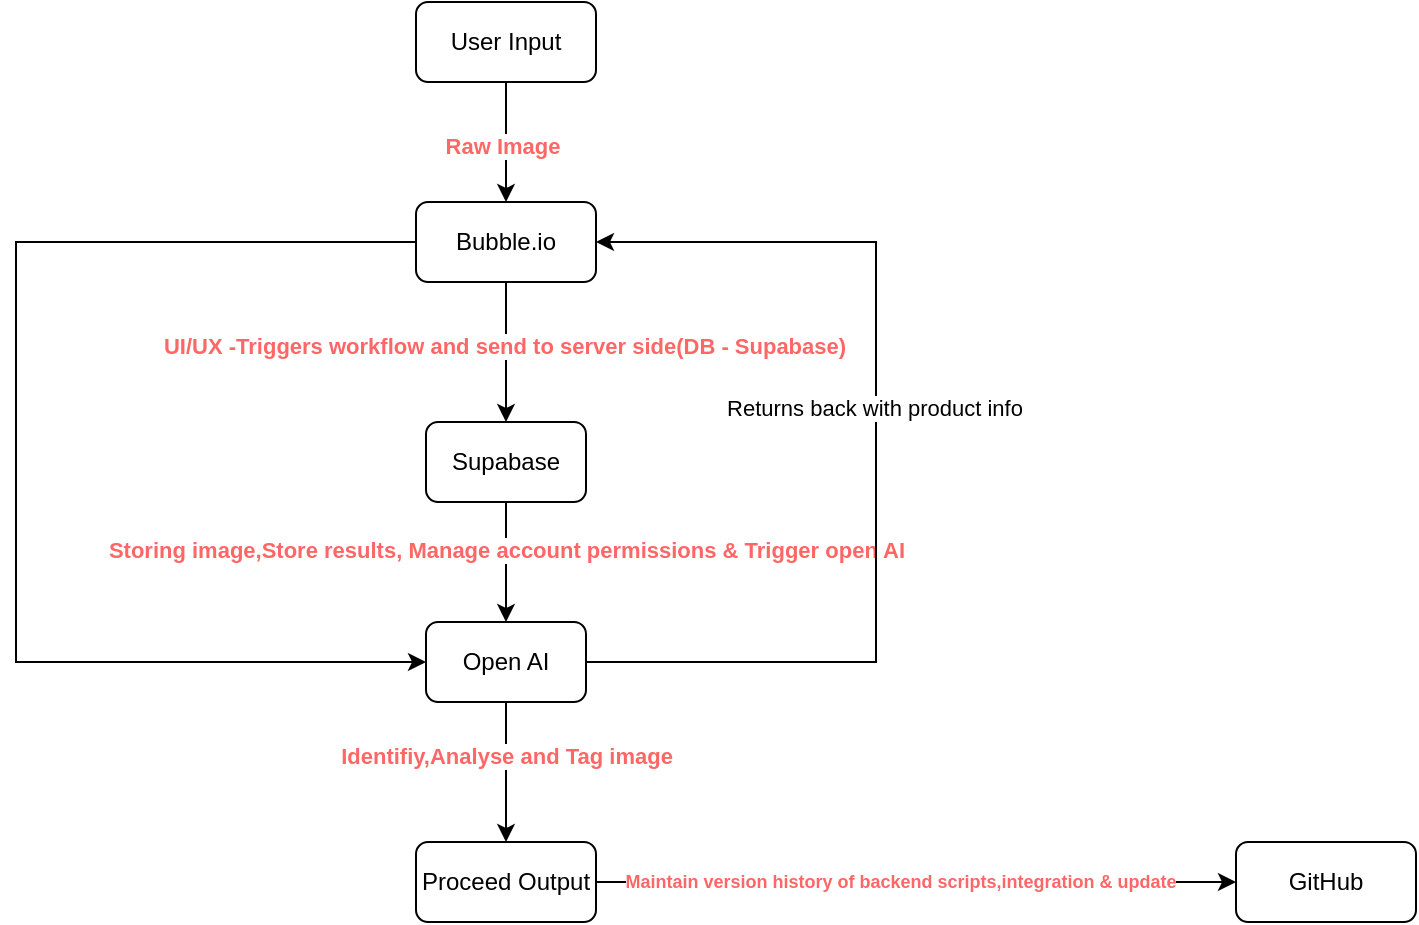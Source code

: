 <mxfile version="26.0.15" pages="2">
  <diagram id="C5RBs43oDa-KdzZeNtuy" name="Architecture">
    <mxGraphModel dx="1134" dy="637" grid="1" gridSize="10" guides="1" tooltips="1" connect="1" arrows="1" fold="1" page="1" pageScale="1" pageWidth="827" pageHeight="1169" math="0" shadow="0">
      <root>
        <mxCell id="WIyWlLk6GJQsqaUBKTNV-0" />
        <mxCell id="WIyWlLk6GJQsqaUBKTNV-1" parent="WIyWlLk6GJQsqaUBKTNV-0" />
        <mxCell id="NEDVoSVQhKtcuy1m-H4u-9" style="edgeStyle=orthogonalEdgeStyle;rounded=0;orthogonalLoop=1;jettySize=auto;html=1;" edge="1" parent="WIyWlLk6GJQsqaUBKTNV-1" source="NEDVoSVQhKtcuy1m-H4u-0" target="NEDVoSVQhKtcuy1m-H4u-3">
          <mxGeometry relative="1" as="geometry" />
        </mxCell>
        <mxCell id="NEDVoSVQhKtcuy1m-H4u-19" value="Storing image,Store results, Manage account permissions &amp;amp; Trigger open AI" style="edgeLabel;html=1;align=center;verticalAlign=middle;resizable=0;points=[];fontStyle=1;fontColor=#FF6666;" vertex="1" connectable="0" parent="NEDVoSVQhKtcuy1m-H4u-9">
          <mxGeometry x="-0.2" relative="1" as="geometry">
            <mxPoint as="offset" />
          </mxGeometry>
        </mxCell>
        <mxCell id="NEDVoSVQhKtcuy1m-H4u-0" value="Supabase" style="rounded=1;whiteSpace=wrap;html=1;" vertex="1" parent="WIyWlLk6GJQsqaUBKTNV-1">
          <mxGeometry x="345" y="260" width="80" height="40" as="geometry" />
        </mxCell>
        <mxCell id="NEDVoSVQhKtcuy1m-H4u-5" style="edgeStyle=orthogonalEdgeStyle;rounded=0;orthogonalLoop=1;jettySize=auto;html=1;" edge="1" parent="WIyWlLk6GJQsqaUBKTNV-1" source="NEDVoSVQhKtcuy1m-H4u-1" target="NEDVoSVQhKtcuy1m-H4u-0">
          <mxGeometry relative="1" as="geometry" />
        </mxCell>
        <mxCell id="NEDVoSVQhKtcuy1m-H4u-17" value="&lt;font color=&quot;#ff6666&quot;&gt;&lt;b&gt;UI/UX -Triggers workflow and send to server side(DB - Supabase)&lt;/b&gt;&lt;/font&gt;" style="edgeLabel;html=1;align=center;verticalAlign=middle;resizable=0;points=[];" vertex="1" connectable="0" parent="NEDVoSVQhKtcuy1m-H4u-5">
          <mxGeometry x="-0.086" y="-1" relative="1" as="geometry">
            <mxPoint as="offset" />
          </mxGeometry>
        </mxCell>
        <mxCell id="QL6etCz1HkS1SuqrumSL-0" style="edgeStyle=orthogonalEdgeStyle;rounded=0;orthogonalLoop=1;jettySize=auto;html=1;entryX=0;entryY=0.5;entryDx=0;entryDy=0;" edge="1" parent="WIyWlLk6GJQsqaUBKTNV-1" source="NEDVoSVQhKtcuy1m-H4u-1" target="NEDVoSVQhKtcuy1m-H4u-3">
          <mxGeometry relative="1" as="geometry">
            <Array as="points">
              <mxPoint x="140" y="170" />
              <mxPoint x="140" y="380" />
            </Array>
          </mxGeometry>
        </mxCell>
        <mxCell id="NEDVoSVQhKtcuy1m-H4u-1" value="Bubble.io" style="rounded=1;whiteSpace=wrap;html=1;" vertex="1" parent="WIyWlLk6GJQsqaUBKTNV-1">
          <mxGeometry x="340" y="150" width="90" height="40" as="geometry" />
        </mxCell>
        <mxCell id="NEDVoSVQhKtcuy1m-H4u-14" style="edgeStyle=orthogonalEdgeStyle;rounded=0;orthogonalLoop=1;jettySize=auto;html=1;" edge="1" parent="WIyWlLk6GJQsqaUBKTNV-1" source="NEDVoSVQhKtcuy1m-H4u-2" target="NEDVoSVQhKtcuy1m-H4u-12">
          <mxGeometry relative="1" as="geometry" />
        </mxCell>
        <mxCell id="NEDVoSVQhKtcuy1m-H4u-18" value="&lt;font color=&quot;#ff6666&quot;&gt;&lt;b&gt;Maintain version history of backend scripts,integration &amp;amp; update&lt;/b&gt;&lt;/font&gt;" style="edgeLabel;html=1;align=center;verticalAlign=middle;resizable=0;points=[];fontSize=9;" vertex="1" connectable="0" parent="NEDVoSVQhKtcuy1m-H4u-14">
          <mxGeometry x="-0.267" y="-2" relative="1" as="geometry">
            <mxPoint x="34" y="-2" as="offset" />
          </mxGeometry>
        </mxCell>
        <mxCell id="NEDVoSVQhKtcuy1m-H4u-2" value="Proceed Output" style="rounded=1;whiteSpace=wrap;html=1;" vertex="1" parent="WIyWlLk6GJQsqaUBKTNV-1">
          <mxGeometry x="340" y="470" width="90" height="40" as="geometry" />
        </mxCell>
        <mxCell id="NEDVoSVQhKtcuy1m-H4u-10" style="edgeStyle=orthogonalEdgeStyle;rounded=0;orthogonalLoop=1;jettySize=auto;html=1;" edge="1" parent="WIyWlLk6GJQsqaUBKTNV-1" source="NEDVoSVQhKtcuy1m-H4u-3" target="NEDVoSVQhKtcuy1m-H4u-2">
          <mxGeometry relative="1" as="geometry" />
        </mxCell>
        <mxCell id="NEDVoSVQhKtcuy1m-H4u-13" value="Identifiy,Analyse and Tag image" style="edgeLabel;html=1;align=center;verticalAlign=middle;resizable=0;points=[];fontStyle=1;fontColor=#FF6666;" vertex="1" connectable="0" parent="NEDVoSVQhKtcuy1m-H4u-10">
          <mxGeometry x="-0.229" relative="1" as="geometry">
            <mxPoint as="offset" />
          </mxGeometry>
        </mxCell>
        <mxCell id="QL6etCz1HkS1SuqrumSL-1" style="edgeStyle=orthogonalEdgeStyle;rounded=0;orthogonalLoop=1;jettySize=auto;html=1;entryX=1;entryY=0.5;entryDx=0;entryDy=0;" edge="1" parent="WIyWlLk6GJQsqaUBKTNV-1" source="NEDVoSVQhKtcuy1m-H4u-3" target="NEDVoSVQhKtcuy1m-H4u-1">
          <mxGeometry relative="1" as="geometry">
            <Array as="points">
              <mxPoint x="570" y="380" />
              <mxPoint x="570" y="170" />
            </Array>
          </mxGeometry>
        </mxCell>
        <mxCell id="QL6etCz1HkS1SuqrumSL-2" value="Returns back with product info" style="edgeLabel;html=1;align=center;verticalAlign=middle;resizable=0;points=[];" vertex="1" connectable="0" parent="QL6etCz1HkS1SuqrumSL-1">
          <mxGeometry x="0.106" y="1" relative="1" as="geometry">
            <mxPoint y="1" as="offset" />
          </mxGeometry>
        </mxCell>
        <mxCell id="NEDVoSVQhKtcuy1m-H4u-3" value="Open AI" style="rounded=1;whiteSpace=wrap;html=1;" vertex="1" parent="WIyWlLk6GJQsqaUBKTNV-1">
          <mxGeometry x="345" y="360" width="80" height="40" as="geometry" />
        </mxCell>
        <mxCell id="NEDVoSVQhKtcuy1m-H4u-15" style="edgeStyle=orthogonalEdgeStyle;rounded=0;orthogonalLoop=1;jettySize=auto;html=1;" edge="1" parent="WIyWlLk6GJQsqaUBKTNV-1" source="NEDVoSVQhKtcuy1m-H4u-11" target="NEDVoSVQhKtcuy1m-H4u-1">
          <mxGeometry relative="1" as="geometry" />
        </mxCell>
        <mxCell id="NEDVoSVQhKtcuy1m-H4u-16" value="&lt;font color=&quot;#ff6666&quot;&gt;Raw Image&lt;/font&gt;" style="edgeLabel;html=1;align=center;verticalAlign=middle;resizable=0;points=[];fontStyle=1" vertex="1" connectable="0" parent="NEDVoSVQhKtcuy1m-H4u-15">
          <mxGeometry x="0.067" y="-2" relative="1" as="geometry">
            <mxPoint as="offset" />
          </mxGeometry>
        </mxCell>
        <mxCell id="NEDVoSVQhKtcuy1m-H4u-11" value="User Input" style="rounded=1;whiteSpace=wrap;html=1;" vertex="1" parent="WIyWlLk6GJQsqaUBKTNV-1">
          <mxGeometry x="340" y="50" width="90" height="40" as="geometry" />
        </mxCell>
        <mxCell id="NEDVoSVQhKtcuy1m-H4u-12" value="GitHub" style="rounded=1;whiteSpace=wrap;html=1;" vertex="1" parent="WIyWlLk6GJQsqaUBKTNV-1">
          <mxGeometry x="750" y="470" width="90" height="40" as="geometry" />
        </mxCell>
      </root>
    </mxGraphModel>
  </diagram>
  <diagram id="Q3o2NnzkxkieZg4zCf19" name="HighLevelflow">
    <mxGraphModel dx="794" dy="446" grid="1" gridSize="10" guides="1" tooltips="1" connect="1" arrows="1" fold="1" page="1" pageScale="1" pageWidth="850" pageHeight="1100" math="0" shadow="0">
      <root>
        <mxCell id="0" />
        <mxCell id="1" parent="0" />
        <mxCell id="905CJsv8g2yLD0v0TDoV-26" style="edgeStyle=orthogonalEdgeStyle;rounded=0;orthogonalLoop=1;jettySize=auto;html=1;" parent="1" source="VOaNAVWbp-fdxto7Niiu-1" target="905CJsv8g2yLD0v0TDoV-1" edge="1">
          <mxGeometry relative="1" as="geometry" />
        </mxCell>
        <mxCell id="VOaNAVWbp-fdxto7Niiu-1" value="Signin" style="rounded=1;whiteSpace=wrap;html=1;" parent="1" vertex="1">
          <mxGeometry x="430" y="145" width="50" height="40" as="geometry" />
        </mxCell>
        <mxCell id="905CJsv8g2yLD0v0TDoV-5" style="edgeStyle=orthogonalEdgeStyle;rounded=0;orthogonalLoop=1;jettySize=auto;html=1;" parent="1" source="VOaNAVWbp-fdxto7Niiu-2" target="905CJsv8g2yLD0v0TDoV-4" edge="1">
          <mxGeometry relative="1" as="geometry" />
        </mxCell>
        <mxCell id="VOaNAVWbp-fdxto7Niiu-2" value="Process Image" style="rounded=1;whiteSpace=wrap;html=1;" parent="1" vertex="1">
          <mxGeometry x="110" y="205" width="120" height="50" as="geometry" />
        </mxCell>
        <mxCell id="VOaNAVWbp-fdxto7Niiu-16" style="edgeStyle=orthogonalEdgeStyle;rounded=0;orthogonalLoop=1;jettySize=auto;html=1;entryX=0.5;entryY=1;entryDx=0;entryDy=0;" parent="1" source="VOaNAVWbp-fdxto7Niiu-10" target="VOaNAVWbp-fdxto7Niiu-11" edge="1">
          <mxGeometry relative="1" as="geometry">
            <Array as="points">
              <mxPoint x="315" y="160" />
              <mxPoint x="135" y="160" />
            </Array>
          </mxGeometry>
        </mxCell>
        <mxCell id="VOaNAVWbp-fdxto7Niiu-17" value="No" style="edgeLabel;html=1;align=center;verticalAlign=middle;resizable=0;points=[];fontStyle=0" parent="VOaNAVWbp-fdxto7Niiu-16" vertex="1" connectable="0">
          <mxGeometry x="-0.296" y="-1" relative="1" as="geometry">
            <mxPoint x="-23" as="offset" />
          </mxGeometry>
        </mxCell>
        <mxCell id="VOaNAVWbp-fdxto7Niiu-31" value="Retry" style="edgeLabel;html=1;align=center;verticalAlign=middle;resizable=0;points=[];fontStyle=1" parent="VOaNAVWbp-fdxto7Niiu-16" vertex="1" connectable="0">
          <mxGeometry x="0.637" y="-1" relative="1" as="geometry">
            <mxPoint as="offset" />
          </mxGeometry>
        </mxCell>
        <mxCell id="VOaNAVWbp-fdxto7Niiu-19" style="edgeStyle=orthogonalEdgeStyle;rounded=0;orthogonalLoop=1;jettySize=auto;html=1;" parent="1" source="VOaNAVWbp-fdxto7Niiu-10" target="VOaNAVWbp-fdxto7Niiu-18" edge="1">
          <mxGeometry relative="1" as="geometry" />
        </mxCell>
        <mxCell id="VOaNAVWbp-fdxto7Niiu-20" value="Yes" style="edgeLabel;html=1;align=center;verticalAlign=middle;resizable=0;points=[];fontStyle=0" parent="VOaNAVWbp-fdxto7Niiu-19" vertex="1" connectable="0">
          <mxGeometry x="-0.151" y="-1" relative="1" as="geometry">
            <mxPoint as="offset" />
          </mxGeometry>
        </mxCell>
        <mxCell id="VOaNAVWbp-fdxto7Niiu-10" value="Image count =2&amp;nbsp;" style="rhombus;whiteSpace=wrap;html=1;" parent="1" vertex="1">
          <mxGeometry x="260" y="35" width="110" height="110" as="geometry" />
        </mxCell>
        <mxCell id="VOaNAVWbp-fdxto7Niiu-14" style="edgeStyle=orthogonalEdgeStyle;rounded=0;orthogonalLoop=1;jettySize=auto;html=1;" parent="1" source="VOaNAVWbp-fdxto7Niiu-11" target="VOaNAVWbp-fdxto7Niiu-10" edge="1">
          <mxGeometry relative="1" as="geometry" />
        </mxCell>
        <mxCell id="VOaNAVWbp-fdxto7Niiu-11" value="user input(image count =2)" style="rounded=1;whiteSpace=wrap;html=1;" parent="1" vertex="1">
          <mxGeometry x="80" y="70" width="110" height="40" as="geometry" />
        </mxCell>
        <mxCell id="VOaNAVWbp-fdxto7Niiu-24" style="edgeStyle=orthogonalEdgeStyle;rounded=0;orthogonalLoop=1;jettySize=auto;html=1;entryX=0.5;entryY=0;entryDx=0;entryDy=0;" parent="1" source="VOaNAVWbp-fdxto7Niiu-18" target="VOaNAVWbp-fdxto7Niiu-23" edge="1">
          <mxGeometry relative="1" as="geometry" />
        </mxCell>
        <mxCell id="VOaNAVWbp-fdxto7Niiu-25" value="No" style="edgeLabel;html=1;align=center;verticalAlign=middle;resizable=0;points=[];fontStyle=0" parent="VOaNAVWbp-fdxto7Niiu-24" vertex="1" connectable="0">
          <mxGeometry x="-0.263" y="1" relative="1" as="geometry">
            <mxPoint as="offset" />
          </mxGeometry>
        </mxCell>
        <mxCell id="905CJsv8g2yLD0v0TDoV-25" style="edgeStyle=orthogonalEdgeStyle;rounded=0;orthogonalLoop=1;jettySize=auto;html=1;" parent="1" source="VOaNAVWbp-fdxto7Niiu-18" edge="1">
          <mxGeometry relative="1" as="geometry">
            <mxPoint x="480" y="165" as="targetPoint" />
            <Array as="points">
              <mxPoint x="535" y="165" />
              <mxPoint x="480" y="165" />
            </Array>
          </mxGeometry>
        </mxCell>
        <mxCell id="905CJsv8g2yLD0v0TDoV-27" value="Yes" style="edgeLabel;html=1;align=center;verticalAlign=middle;resizable=0;points=[];" parent="905CJsv8g2yLD0v0TDoV-25" vertex="1" connectable="0">
          <mxGeometry x="-0.571" y="-2" relative="1" as="geometry">
            <mxPoint as="offset" />
          </mxGeometry>
        </mxCell>
        <mxCell id="VOaNAVWbp-fdxto7Niiu-18" value="Already customer&amp;nbsp;" style="rhombus;whiteSpace=wrap;html=1;" parent="1" vertex="1">
          <mxGeometry x="480" y="35" width="110" height="110" as="geometry" />
        </mxCell>
        <mxCell id="905CJsv8g2yLD0v0TDoV-2" style="edgeStyle=orthogonalEdgeStyle;rounded=0;orthogonalLoop=1;jettySize=auto;html=1;entryX=1;entryY=0.5;entryDx=0;entryDy=0;" parent="1" source="VOaNAVWbp-fdxto7Niiu-23" target="D17YN2bgwpqN3F09aB3V-1" edge="1">
          <mxGeometry relative="1" as="geometry">
            <Array as="points">
              <mxPoint x="675" y="230" />
              <mxPoint x="660" y="230" />
            </Array>
          </mxGeometry>
        </mxCell>
        <mxCell id="VOaNAVWbp-fdxto7Niiu-23" value="Fill name of product &amp;amp; Upload image" style="rounded=1;whiteSpace=wrap;html=1;" parent="1" vertex="1">
          <mxGeometry x="620" y="120" width="110" height="40" as="geometry" />
        </mxCell>
        <mxCell id="905CJsv8g2yLD0v0TDoV-3" style="edgeStyle=orthogonalEdgeStyle;rounded=0;orthogonalLoop=1;jettySize=auto;html=1;" parent="1" source="905CJsv8g2yLD0v0TDoV-1" target="VOaNAVWbp-fdxto7Niiu-2" edge="1">
          <mxGeometry relative="1" as="geometry" />
        </mxCell>
        <mxCell id="905CJsv8g2yLD0v0TDoV-1" value="Trigger Fast Api(via (Ngork" style="rounded=1;whiteSpace=wrap;html=1;" parent="1" vertex="1">
          <mxGeometry x="305" y="205" width="120" height="50" as="geometry" />
        </mxCell>
        <mxCell id="905CJsv8g2yLD0v0TDoV-12" style="edgeStyle=orthogonalEdgeStyle;rounded=0;orthogonalLoop=1;jettySize=auto;html=1;" parent="1" source="905CJsv8g2yLD0v0TDoV-4" target="905CJsv8g2yLD0v0TDoV-9" edge="1">
          <mxGeometry relative="1" as="geometry" />
        </mxCell>
        <mxCell id="905CJsv8g2yLD0v0TDoV-15" value="No" style="edgeLabel;html=1;align=center;verticalAlign=middle;resizable=0;points=[];" parent="905CJsv8g2yLD0v0TDoV-12" vertex="1" connectable="0">
          <mxGeometry x="-0.08" y="-2" relative="1" as="geometry">
            <mxPoint as="offset" />
          </mxGeometry>
        </mxCell>
        <mxCell id="905CJsv8g2yLD0v0TDoV-4" value="Error&amp;nbsp;&lt;div&gt;404/422&lt;/div&gt;" style="rhombus;whiteSpace=wrap;html=1;" parent="1" vertex="1">
          <mxGeometry x="122.5" y="280" width="95" height="90" as="geometry" />
        </mxCell>
        <mxCell id="905CJsv8g2yLD0v0TDoV-6" style="edgeStyle=orthogonalEdgeStyle;rounded=0;orthogonalLoop=1;jettySize=auto;html=1;exitX=1;exitY=0.5;exitDx=0;exitDy=0;" parent="1" source="905CJsv8g2yLD0v0TDoV-4" edge="1">
          <mxGeometry relative="1" as="geometry">
            <mxPoint x="370" y="254" as="targetPoint" />
            <Array as="points">
              <mxPoint x="218" y="290" />
              <mxPoint x="370" y="290" />
            </Array>
          </mxGeometry>
        </mxCell>
        <mxCell id="905CJsv8g2yLD0v0TDoV-7" value="Retry" style="edgeLabel;html=1;align=center;verticalAlign=middle;resizable=0;points=[];fontStyle=1" parent="905CJsv8g2yLD0v0TDoV-6" vertex="1" connectable="0">
          <mxGeometry x="-0.004" y="-3" relative="1" as="geometry">
            <mxPoint as="offset" />
          </mxGeometry>
        </mxCell>
        <mxCell id="905CJsv8g2yLD0v0TDoV-8" value="Yes" style="edgeLabel;html=1;align=center;verticalAlign=middle;resizable=0;points=[];" parent="905CJsv8g2yLD0v0TDoV-6" vertex="1" connectable="0">
          <mxGeometry x="-0.828" relative="1" as="geometry">
            <mxPoint as="offset" />
          </mxGeometry>
        </mxCell>
        <mxCell id="905CJsv8g2yLD0v0TDoV-14" style="edgeStyle=orthogonalEdgeStyle;rounded=0;orthogonalLoop=1;jettySize=auto;html=1;entryX=0;entryY=0.5;entryDx=0;entryDy=0;" parent="1" source="905CJsv8g2yLD0v0TDoV-9" target="905CJsv8g2yLD0v0TDoV-13" edge="1">
          <mxGeometry relative="1" as="geometry" />
        </mxCell>
        <mxCell id="905CJsv8g2yLD0v0TDoV-9" value="AI Model analyses image" style="rounded=1;whiteSpace=wrap;html=1;" parent="1" vertex="1">
          <mxGeometry x="110" y="440" width="120" height="50" as="geometry" />
        </mxCell>
        <mxCell id="905CJsv8g2yLD0v0TDoV-19" style="edgeStyle=orthogonalEdgeStyle;rounded=0;orthogonalLoop=1;jettySize=auto;html=1;" parent="1" source="905CJsv8g2yLD0v0TDoV-13" target="905CJsv8g2yLD0v0TDoV-18" edge="1">
          <mxGeometry relative="1" as="geometry" />
        </mxCell>
        <mxCell id="905CJsv8g2yLD0v0TDoV-20" value="No" style="edgeLabel;html=1;align=center;verticalAlign=middle;resizable=0;points=[];" parent="905CJsv8g2yLD0v0TDoV-19" vertex="1" connectable="0">
          <mxGeometry x="-0.169" y="-5" relative="1" as="geometry">
            <mxPoint x="-1" as="offset" />
          </mxGeometry>
        </mxCell>
        <mxCell id="905CJsv8g2yLD0v0TDoV-13" value="Success= False" style="rhombus;whiteSpace=wrap;html=1;" parent="1" vertex="1">
          <mxGeometry x="260" y="420" width="95" height="90" as="geometry" />
        </mxCell>
        <mxCell id="905CJsv8g2yLD0v0TDoV-16" style="edgeStyle=orthogonalEdgeStyle;rounded=0;orthogonalLoop=1;jettySize=auto;html=1;entryX=0.893;entryY=0.996;entryDx=0;entryDy=0;entryPerimeter=0;" parent="1" source="905CJsv8g2yLD0v0TDoV-13" target="905CJsv8g2yLD0v0TDoV-1" edge="1">
          <mxGeometry relative="1" as="geometry" />
        </mxCell>
        <mxCell id="905CJsv8g2yLD0v0TDoV-17" value="Yes" style="edgeLabel;html=1;align=center;verticalAlign=middle;resizable=0;points=[];" parent="905CJsv8g2yLD0v0TDoV-16" vertex="1" connectable="0">
          <mxGeometry x="-0.701" y="-1" relative="1" as="geometry">
            <mxPoint as="offset" />
          </mxGeometry>
        </mxCell>
        <mxCell id="905CJsv8g2yLD0v0TDoV-23" style="edgeStyle=orthogonalEdgeStyle;rounded=0;orthogonalLoop=1;jettySize=auto;html=1;" parent="1" source="905CJsv8g2yLD0v0TDoV-18" target="905CJsv8g2yLD0v0TDoV-22" edge="1">
          <mxGeometry relative="1" as="geometry" />
        </mxCell>
        <mxCell id="905CJsv8g2yLD0v0TDoV-18" value="Parse Responses" style="rounded=1;whiteSpace=wrap;html=1;" parent="1" vertex="1">
          <mxGeometry x="405" y="440" width="100" height="50" as="geometry" />
        </mxCell>
        <mxCell id="905CJsv8g2yLD0v0TDoV-21" value="Name of product,era,&lt;div&gt;condition,&lt;/div&gt;&lt;div&gt;material,value stored in Database&lt;/div&gt;" style="rounded=1;whiteSpace=wrap;html=1;" parent="1" vertex="1">
          <mxGeometry x="670" y="435" width="140" height="60" as="geometry" />
        </mxCell>
        <mxCell id="905CJsv8g2yLD0v0TDoV-24" style="edgeStyle=orthogonalEdgeStyle;rounded=0;orthogonalLoop=1;jettySize=auto;html=1;" parent="1" source="905CJsv8g2yLD0v0TDoV-22" target="905CJsv8g2yLD0v0TDoV-21" edge="1">
          <mxGeometry relative="1" as="geometry" />
        </mxCell>
        <mxCell id="905CJsv8g2yLD0v0TDoV-22" value="Show in the Client" style="rounded=1;whiteSpace=wrap;html=1;" parent="1" vertex="1">
          <mxGeometry x="540" y="440" width="100" height="50" as="geometry" />
        </mxCell>
        <mxCell id="D17YN2bgwpqN3F09aB3V-3" style="edgeStyle=orthogonalEdgeStyle;rounded=0;orthogonalLoop=1;jettySize=auto;html=1;entryX=1;entryY=0.5;entryDx=0;entryDy=0;" edge="1" parent="1" source="D17YN2bgwpqN3F09aB3V-1" target="905CJsv8g2yLD0v0TDoV-1">
          <mxGeometry relative="1" as="geometry" />
        </mxCell>
        <mxCell id="D17YN2bgwpqN3F09aB3V-1" value="Name of product saved to Database" style="rounded=1;whiteSpace=wrap;html=1;" vertex="1" parent="1">
          <mxGeometry x="500" y="210" width="110" height="40" as="geometry" />
        </mxCell>
      </root>
    </mxGraphModel>
  </diagram>
</mxfile>
